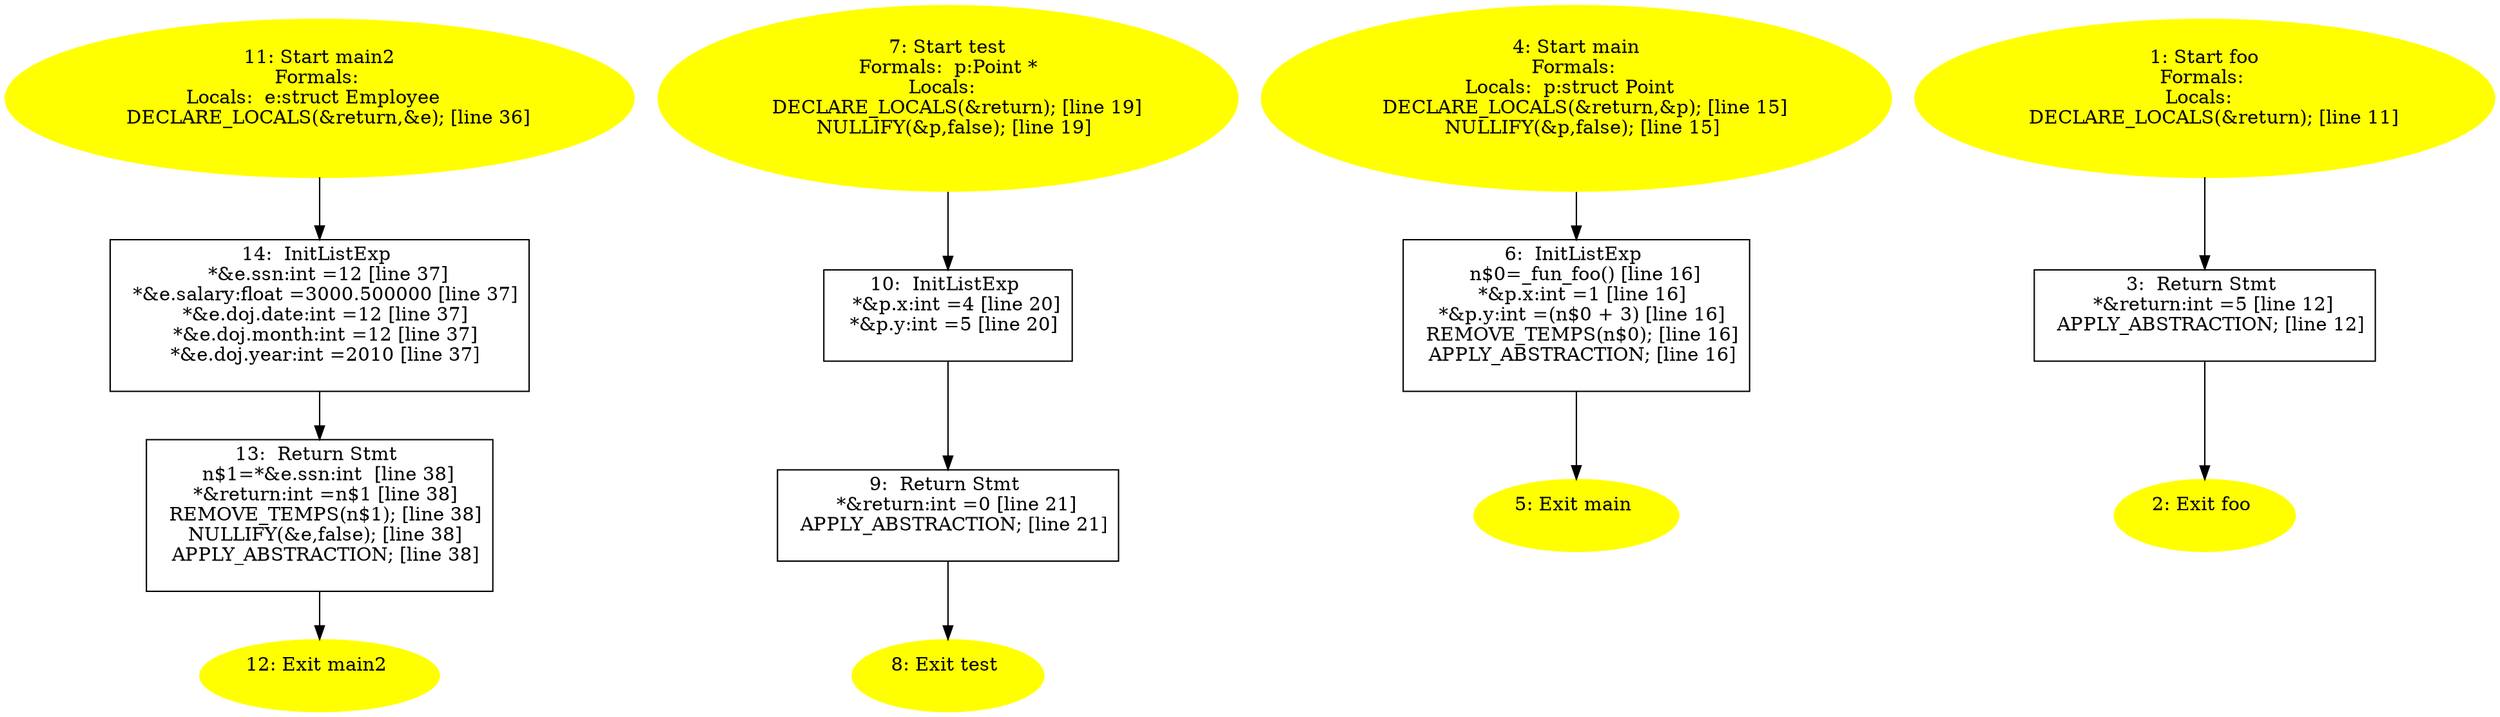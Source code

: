 digraph iCFG {
14 [label="14:  InitListExp \n   *&e.ssn:int =12 [line 37]\n  *&e.salary:float =3000.500000 [line 37]\n  *&e.doj.date:int =12 [line 37]\n  *&e.doj.month:int =12 [line 37]\n  *&e.doj.year:int =2010 [line 37]\n " shape="box"]
	

	 14 -> 13 ;
13 [label="13:  Return Stmt \n   n$1=*&e.ssn:int  [line 38]\n  *&return:int =n$1 [line 38]\n  REMOVE_TEMPS(n$1); [line 38]\n  NULLIFY(&e,false); [line 38]\n  APPLY_ABSTRACTION; [line 38]\n " shape="box"]
	

	 13 -> 12 ;
12 [label="12: Exit main2 \n  " color=yellow style=filled]
	

11 [label="11: Start main2\nFormals: \nLocals:  e:struct Employee  \n   DECLARE_LOCALS(&return,&e); [line 36]\n " color=yellow style=filled]
	

	 11 -> 14 ;
10 [label="10:  InitListExp \n   *&p.x:int =4 [line 20]\n  *&p.y:int =5 [line 20]\n " shape="box"]
	

	 10 -> 9 ;
9 [label="9:  Return Stmt \n   *&return:int =0 [line 21]\n  APPLY_ABSTRACTION; [line 21]\n " shape="box"]
	

	 9 -> 8 ;
8 [label="8: Exit test \n  " color=yellow style=filled]
	

7 [label="7: Start test\nFormals:  p:Point *\nLocals:  \n   DECLARE_LOCALS(&return); [line 19]\n  NULLIFY(&p,false); [line 19]\n " color=yellow style=filled]
	

	 7 -> 10 ;
6 [label="6:  InitListExp \n   n$0=_fun_foo() [line 16]\n  *&p.x:int =1 [line 16]\n  *&p.y:int =(n$0 + 3) [line 16]\n  REMOVE_TEMPS(n$0); [line 16]\n  APPLY_ABSTRACTION; [line 16]\n " shape="box"]
	

	 6 -> 5 ;
5 [label="5: Exit main \n  " color=yellow style=filled]
	

4 [label="4: Start main\nFormals: \nLocals:  p:struct Point  \n   DECLARE_LOCALS(&return,&p); [line 15]\n  NULLIFY(&p,false); [line 15]\n " color=yellow style=filled]
	

	 4 -> 6 ;
3 [label="3:  Return Stmt \n   *&return:int =5 [line 12]\n  APPLY_ABSTRACTION; [line 12]\n " shape="box"]
	

	 3 -> 2 ;
2 [label="2: Exit foo \n  " color=yellow style=filled]
	

1 [label="1: Start foo\nFormals: \nLocals:  \n   DECLARE_LOCALS(&return); [line 11]\n " color=yellow style=filled]
	

	 1 -> 3 ;
}
